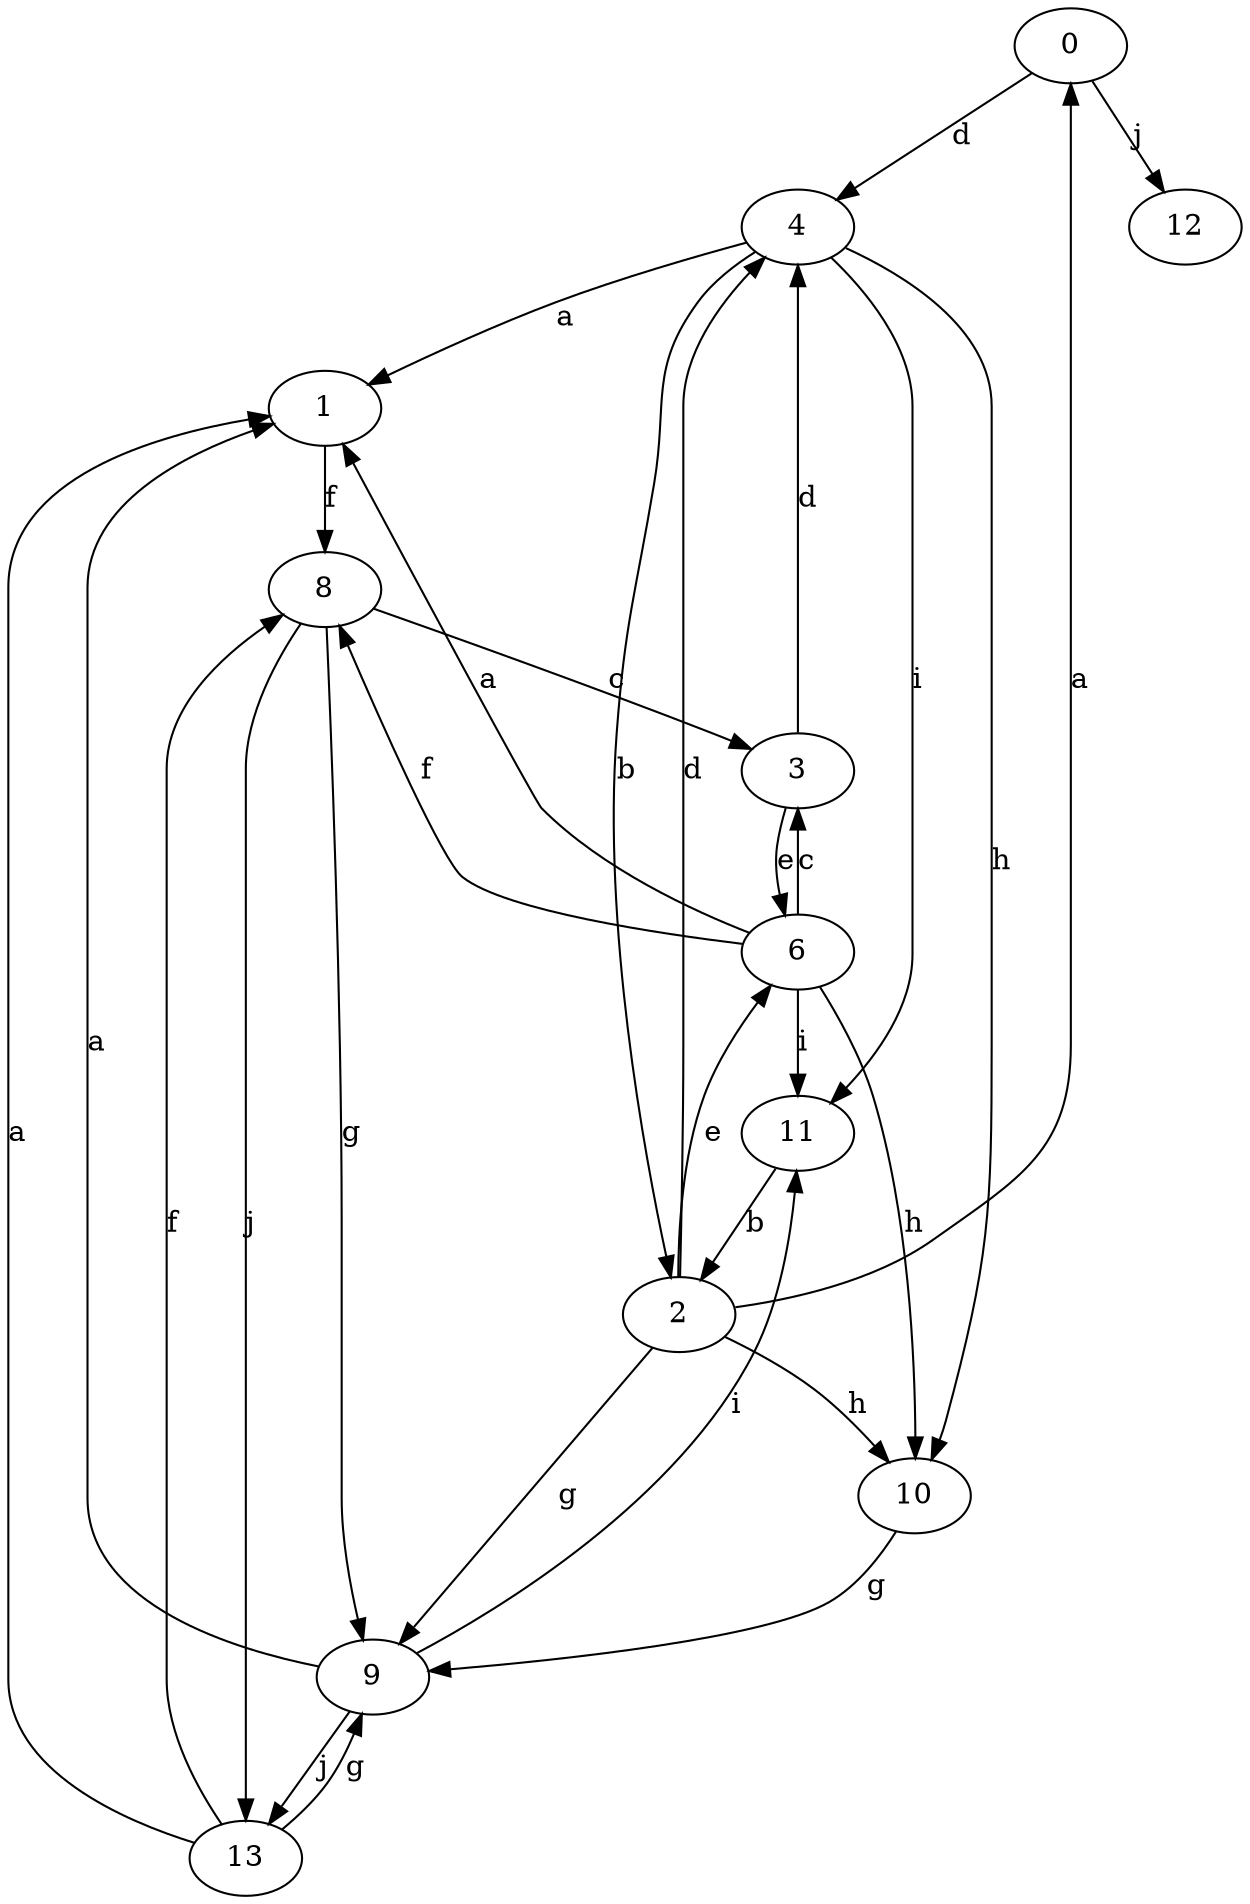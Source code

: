 strict digraph  {
0;
1;
2;
3;
4;
6;
8;
9;
10;
11;
12;
13;
0 -> 4  [label=d];
0 -> 12  [label=j];
1 -> 8  [label=f];
2 -> 0  [label=a];
2 -> 4  [label=d];
2 -> 6  [label=e];
2 -> 9  [label=g];
2 -> 10  [label=h];
3 -> 4  [label=d];
3 -> 6  [label=e];
4 -> 1  [label=a];
4 -> 2  [label=b];
4 -> 10  [label=h];
4 -> 11  [label=i];
6 -> 1  [label=a];
6 -> 3  [label=c];
6 -> 8  [label=f];
6 -> 10  [label=h];
6 -> 11  [label=i];
8 -> 3  [label=c];
8 -> 9  [label=g];
8 -> 13  [label=j];
9 -> 1  [label=a];
9 -> 11  [label=i];
9 -> 13  [label=j];
10 -> 9  [label=g];
11 -> 2  [label=b];
13 -> 1  [label=a];
13 -> 8  [label=f];
13 -> 9  [label=g];
}
